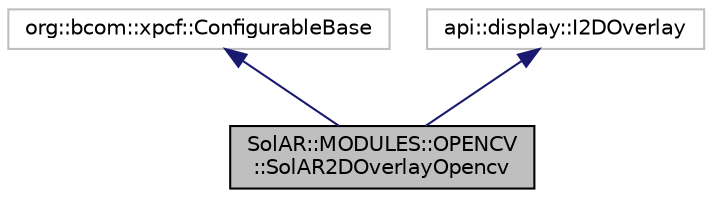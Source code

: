 digraph "SolAR::MODULES::OPENCV::SolAR2DOverlayOpencv"
{
 // LATEX_PDF_SIZE
  edge [fontname="Helvetica",fontsize="10",labelfontname="Helvetica",labelfontsize="10"];
  node [fontname="Helvetica",fontsize="10",shape=record];
  Node1 [label="SolAR::MODULES::OPENCV\l::SolAR2DOverlayOpencv",height=0.2,width=0.4,color="black", fillcolor="grey75", style="filled", fontcolor="black",tooltip="Draws 2D features (circles, lines, etc.) on an image. UUID: cc51d685-9797-4ffd-a9dd-cec4f367fa6a"];
  Node2 -> Node1 [dir="back",color="midnightblue",fontsize="10",style="solid",fontname="Helvetica"];
  Node2 [label="org::bcom::xpcf::ConfigurableBase",height=0.2,width=0.4,color="grey75", fillcolor="white", style="filled",tooltip=" "];
  Node3 -> Node1 [dir="back",color="midnightblue",fontsize="10",style="solid",fontname="Helvetica"];
  Node3 [label="api::display::I2DOverlay",height=0.2,width=0.4,color="grey75", fillcolor="white", style="filled",tooltip=" "];
}
